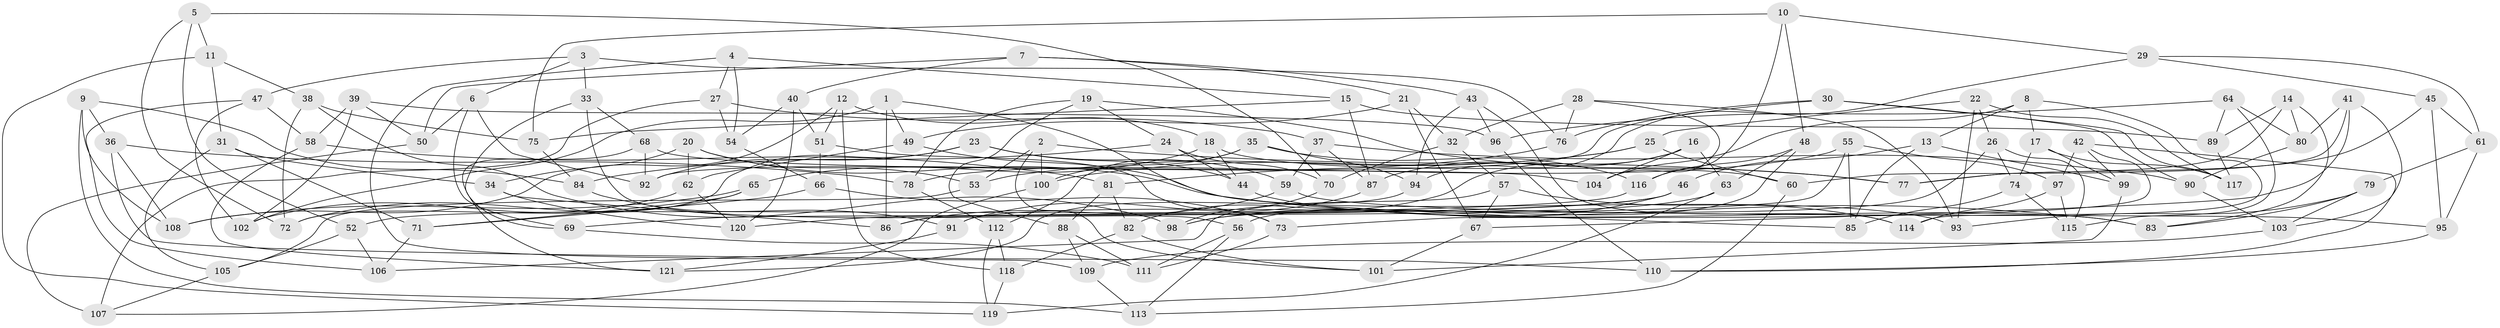 // Generated by graph-tools (version 1.1) at 2025/03/03/09/25 03:03:04]
// undirected, 121 vertices, 242 edges
graph export_dot {
graph [start="1"]
  node [color=gray90,style=filled];
  1;
  2;
  3;
  4;
  5;
  6;
  7;
  8;
  9;
  10;
  11;
  12;
  13;
  14;
  15;
  16;
  17;
  18;
  19;
  20;
  21;
  22;
  23;
  24;
  25;
  26;
  27;
  28;
  29;
  30;
  31;
  32;
  33;
  34;
  35;
  36;
  37;
  38;
  39;
  40;
  41;
  42;
  43;
  44;
  45;
  46;
  47;
  48;
  49;
  50;
  51;
  52;
  53;
  54;
  55;
  56;
  57;
  58;
  59;
  60;
  61;
  62;
  63;
  64;
  65;
  66;
  67;
  68;
  69;
  70;
  71;
  72;
  73;
  74;
  75;
  76;
  77;
  78;
  79;
  80;
  81;
  82;
  83;
  84;
  85;
  86;
  87;
  88;
  89;
  90;
  91;
  92;
  93;
  94;
  95;
  96;
  97;
  98;
  99;
  100;
  101;
  102;
  103;
  104;
  105;
  106;
  107;
  108;
  109;
  110;
  111;
  112;
  113;
  114;
  115;
  116;
  117;
  118;
  119;
  120;
  121;
  1 -- 49;
  1 -- 102;
  1 -- 85;
  1 -- 86;
  2 -- 53;
  2 -- 77;
  2 -- 100;
  2 -- 101;
  3 -- 47;
  3 -- 6;
  3 -- 33;
  3 -- 76;
  4 -- 15;
  4 -- 109;
  4 -- 27;
  4 -- 54;
  5 -- 70;
  5 -- 72;
  5 -- 52;
  5 -- 11;
  6 -- 69;
  6 -- 92;
  6 -- 50;
  7 -- 40;
  7 -- 21;
  7 -- 50;
  7 -- 43;
  8 -- 17;
  8 -- 114;
  8 -- 104;
  8 -- 13;
  9 -- 113;
  9 -- 84;
  9 -- 36;
  9 -- 108;
  10 -- 29;
  10 -- 116;
  10 -- 75;
  10 -- 48;
  11 -- 38;
  11 -- 119;
  11 -- 31;
  12 -- 108;
  12 -- 18;
  12 -- 118;
  12 -- 51;
  13 -- 85;
  13 -- 46;
  13 -- 99;
  14 -- 83;
  14 -- 80;
  14 -- 77;
  14 -- 89;
  15 -- 89;
  15 -- 75;
  15 -- 87;
  16 -- 104;
  16 -- 87;
  16 -- 82;
  16 -- 63;
  17 -- 117;
  17 -- 99;
  17 -- 74;
  18 -- 44;
  18 -- 60;
  18 -- 65;
  19 -- 24;
  19 -- 78;
  19 -- 88;
  19 -- 77;
  20 -- 34;
  20 -- 83;
  20 -- 53;
  20 -- 62;
  21 -- 67;
  21 -- 49;
  21 -- 32;
  22 -- 25;
  22 -- 26;
  22 -- 93;
  22 -- 117;
  23 -- 92;
  23 -- 59;
  23 -- 72;
  23 -- 44;
  24 -- 44;
  24 -- 70;
  24 -- 84;
  25 -- 100;
  25 -- 60;
  25 -- 53;
  26 -- 91;
  26 -- 115;
  26 -- 74;
  27 -- 54;
  27 -- 107;
  27 -- 37;
  28 -- 32;
  28 -- 104;
  28 -- 93;
  28 -- 76;
  29 -- 94;
  29 -- 45;
  29 -- 61;
  30 -- 117;
  30 -- 92;
  30 -- 90;
  30 -- 76;
  31 -- 105;
  31 -- 34;
  31 -- 71;
  32 -- 57;
  32 -- 70;
  33 -- 69;
  33 -- 68;
  33 -- 56;
  34 -- 86;
  34 -- 120;
  35 -- 112;
  35 -- 100;
  35 -- 116;
  35 -- 94;
  36 -- 78;
  36 -- 110;
  36 -- 108;
  37 -- 59;
  37 -- 87;
  37 -- 90;
  38 -- 72;
  38 -- 98;
  38 -- 75;
  39 -- 102;
  39 -- 96;
  39 -- 50;
  39 -- 58;
  40 -- 120;
  40 -- 51;
  40 -- 54;
  41 -- 60;
  41 -- 103;
  41 -- 67;
  41 -- 80;
  42 -- 73;
  42 -- 97;
  42 -- 99;
  42 -- 110;
  43 -- 94;
  43 -- 114;
  43 -- 96;
  44 -- 83;
  45 -- 61;
  45 -- 95;
  45 -- 77;
  46 -- 69;
  46 -- 98;
  46 -- 52;
  47 -- 58;
  47 -- 102;
  47 -- 106;
  48 -- 116;
  48 -- 56;
  48 -- 63;
  49 -- 93;
  49 -- 62;
  50 -- 107;
  51 -- 73;
  51 -- 66;
  52 -- 105;
  52 -- 106;
  53 -- 105;
  54 -- 66;
  55 -- 86;
  55 -- 97;
  55 -- 85;
  55 -- 78;
  56 -- 111;
  56 -- 113;
  57 -- 114;
  57 -- 67;
  57 -- 106;
  58 -- 121;
  58 -- 81;
  59 -- 86;
  59 -- 95;
  60 -- 113;
  61 -- 95;
  61 -- 79;
  62 -- 102;
  62 -- 120;
  63 -- 119;
  63 -- 98;
  64 -- 96;
  64 -- 89;
  64 -- 115;
  64 -- 80;
  65 -- 71;
  65 -- 72;
  65 -- 108;
  66 -- 73;
  66 -- 71;
  67 -- 101;
  68 -- 121;
  68 -- 92;
  68 -- 104;
  69 -- 111;
  70 -- 98;
  71 -- 106;
  73 -- 111;
  74 -- 115;
  74 -- 85;
  75 -- 84;
  76 -- 81;
  78 -- 112;
  79 -- 103;
  79 -- 83;
  79 -- 93;
  80 -- 90;
  81 -- 82;
  81 -- 88;
  82 -- 118;
  82 -- 101;
  84 -- 91;
  87 -- 91;
  88 -- 109;
  88 -- 111;
  89 -- 117;
  90 -- 103;
  91 -- 121;
  94 -- 121;
  95 -- 110;
  96 -- 110;
  97 -- 114;
  97 -- 115;
  99 -- 101;
  100 -- 107;
  103 -- 109;
  105 -- 107;
  109 -- 113;
  112 -- 119;
  112 -- 118;
  116 -- 120;
  118 -- 119;
}
